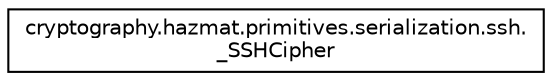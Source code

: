 digraph "Graphical Class Hierarchy"
{
 // LATEX_PDF_SIZE
  edge [fontname="Helvetica",fontsize="10",labelfontname="Helvetica",labelfontsize="10"];
  node [fontname="Helvetica",fontsize="10",shape=record];
  rankdir="LR";
  Node0 [label="cryptography.hazmat.primitives.serialization.ssh.\l_SSHCipher",height=0.2,width=0.4,color="black", fillcolor="white", style="filled",URL="$classcryptography_1_1hazmat_1_1primitives_1_1serialization_1_1ssh_1_1__SSHCipher.html",tooltip=" "];
}
